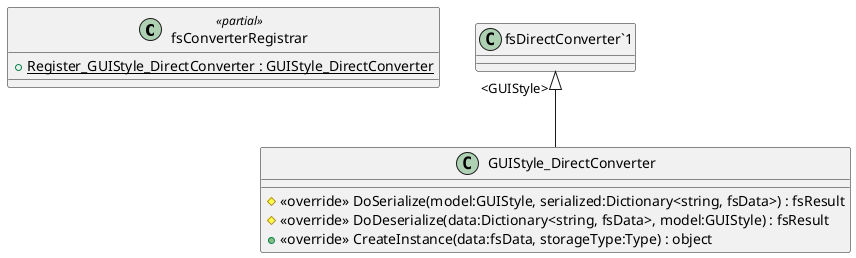 @startuml
class fsConverterRegistrar <<partial>> {
    + {static} Register_GUIStyle_DirectConverter : GUIStyle_DirectConverter
}
class GUIStyle_DirectConverter {
    # <<override>> DoSerialize(model:GUIStyle, serialized:Dictionary<string, fsData>) : fsResult
    # <<override>> DoDeserialize(data:Dictionary<string, fsData>, model:GUIStyle) : fsResult
    + <<override>> CreateInstance(data:fsData, storageType:Type) : object
}
"fsDirectConverter`1" "<GUIStyle>" <|-- GUIStyle_DirectConverter
@enduml
